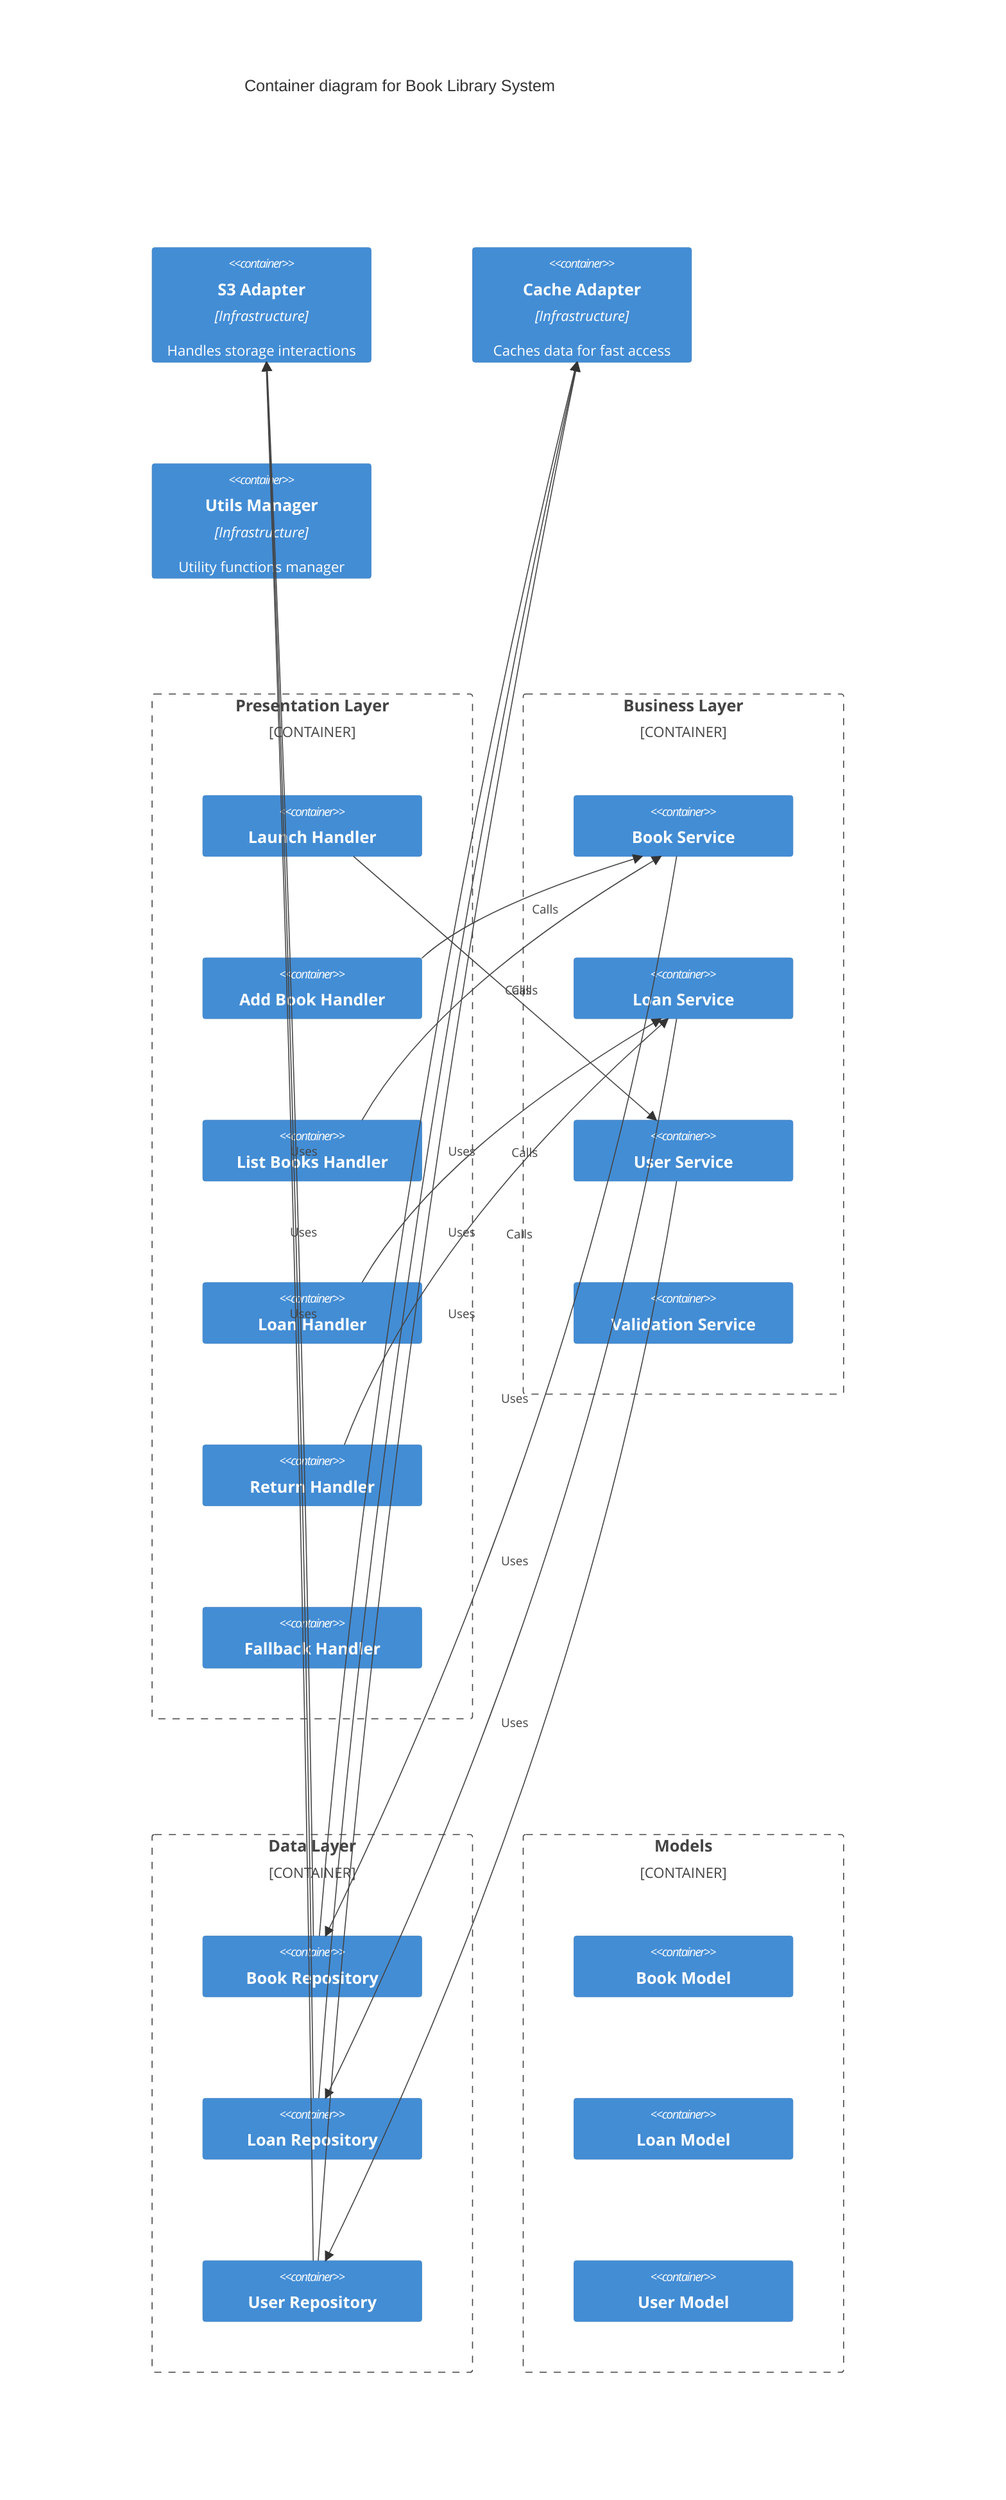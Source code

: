 C4Container
title Container diagram for Book Library System

Container_Boundary(presentation, "Presentation Layer") {
  Container(LH, "Launch Handler")
  Container(ALH, "Add Book Handler")
  Container(LLH, "List Books Handler")
  Container(PLH, "Loan Handler")
  Container(RH, "Return Handler")
  Container(FBH, "Fallback Handler")
}

Container_Boundary(business, "Business Layer") {
  Container(BS, "Book Service")
  Container(LS, "Loan Service")
  Container(US, "User Service")
  Container(VS, "Validation Service")
}

Container_Boundary(data, "Data Layer") {
  Container(BR, "Book Repository")
  Container(LR, "Loan Repository")
  Container(UR, "User Repository")
}

Container(s3a, "S3 Adapter", "Infrastructure", "Handles storage interactions")
Container(ca, "Cache Adapter", "Infrastructure", "Caches data for fast access")
Container(um, "Utils Manager", "Infrastructure", "Utility functions manager")

Container_Boundary(models, "Models") {
  Container(BM, "Book Model")
  Container(LM, "Loan Model")
  Container(U_M, "User Model")
}

Rel(LH, US, "Calls")
Rel(ALH, BS, "Calls")
Rel(LLH, BS, "Calls")
Rel(PLH, LS, "Calls")
Rel(RH, LS, "Calls")
Rel(BS, BR, "Uses")
Rel(LS, LR, "Uses")
Rel(US, UR, "Uses")
Rel(BR, s3a, "Uses")
Rel(LR, s3a, "Uses")
Rel(UR, s3a, "Uses")
Rel(BR, ca, "Uses")
Rel(LR, ca, "Uses")
Rel(UR, ca, "Uses")